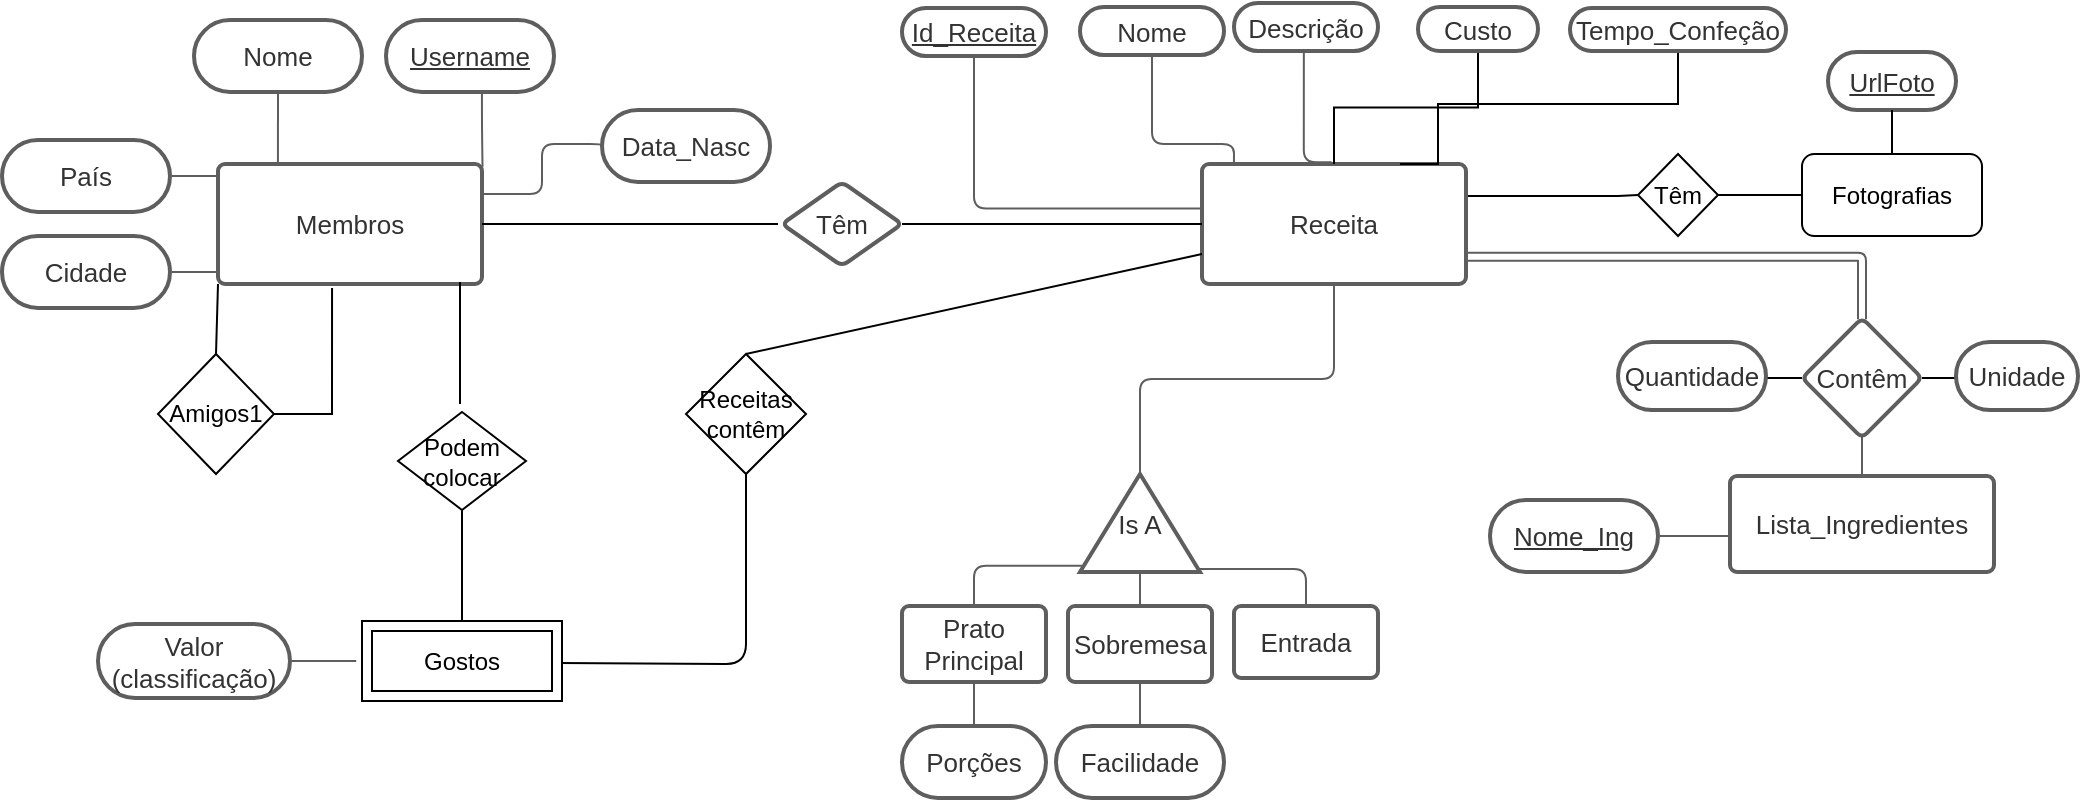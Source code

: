 <mxfile version="14.1.8" type="device"><diagram id="C5RBs43oDa-KdzZeNtuy" name="Page-1"><mxGraphModel dx="1422" dy="762" grid="1" gridSize="10" guides="1" tooltips="1" connect="1" arrows="1" fold="1" page="1" pageScale="1" pageWidth="827" pageHeight="1169" math="0" shadow="0"><root><mxCell id="WIyWlLk6GJQsqaUBKTNV-0"/><mxCell id="WIyWlLk6GJQsqaUBKTNV-1" parent="WIyWlLk6GJQsqaUBKTNV-0"/><UserObject label="Membros" lucidchartObjectId="H7A230vpNL7R" id="q5nY3KHBXMPZTtDsTJ9q-0"><mxCell style="html=1;overflow=block;blockSpacing=1;whiteSpace=wrap;;whiteSpace=wrap;fontSize=13;fontColor=#333333;spacing=7;strokeColor=#5e5e5e;strokeOpacity=100;rounded=1;absoluteArcSize=1;arcSize=7;strokeWidth=2;" parent="WIyWlLk6GJQsqaUBKTNV-1" vertex="1"><mxGeometry x="180" y="180" width="132" height="60" as="geometry"/></mxCell></UserObject><UserObject label="Nome" lucidchartObjectId="68A2oowhOqAQ" id="q5nY3KHBXMPZTtDsTJ9q-1"><mxCell style="html=1;overflow=block;blockSpacing=1;whiteSpace=wrap;rounded=1;arcSize=50;whiteSpace=wrap;fontSize=13;fontColor=#333333;spacing=3;strokeColor=#5e5e5e;strokeOpacity=100;strokeWidth=2;" parent="WIyWlLk6GJQsqaUBKTNV-1" vertex="1"><mxGeometry x="168" y="108" width="84" height="36" as="geometry"/></mxCell></UserObject><UserObject label="Username" lucidchartObjectId="l9A2BwObGvJd" id="q5nY3KHBXMPZTtDsTJ9q-2"><mxCell style="html=1;overflow=block;blockSpacing=1;whiteSpace=wrap;rounded=1;arcSize=50;whiteSpace=wrap;fontSize=13;fontColor=#333333;fontStyle=4;spacing=3;strokeColor=#5e5e5e;strokeOpacity=100;strokeWidth=2;" parent="WIyWlLk6GJQsqaUBKTNV-1" vertex="1"><mxGeometry x="264" y="108" width="84" height="36" as="geometry"/></mxCell></UserObject><UserObject label="País" lucidchartObjectId="P9A2g9f5NVm2" id="q5nY3KHBXMPZTtDsTJ9q-3"><mxCell style="html=1;overflow=block;blockSpacing=1;whiteSpace=wrap;rounded=1;arcSize=50;whiteSpace=wrap;fontSize=13;fontColor=#333333;spacing=3;strokeColor=#5e5e5e;strokeOpacity=100;strokeWidth=2;" parent="WIyWlLk6GJQsqaUBKTNV-1" vertex="1"><mxGeometry x="72" y="168" width="84" height="36" as="geometry"/></mxCell></UserObject><UserObject label="Cidade" lucidchartObjectId="99A2nJl70RVG" id="q5nY3KHBXMPZTtDsTJ9q-4"><mxCell style="html=1;overflow=block;blockSpacing=1;whiteSpace=wrap;rounded=1;arcSize=50;whiteSpace=wrap;fontSize=13;fontColor=#333333;spacing=3;strokeColor=#5e5e5e;strokeOpacity=100;strokeWidth=2;" parent="WIyWlLk6GJQsqaUBKTNV-1" vertex="1"><mxGeometry x="72" y="216" width="84" height="36" as="geometry"/></mxCell></UserObject><UserObject label="Data_Nasc" lucidchartObjectId="a-A2xQCE9tm_" id="q5nY3KHBXMPZTtDsTJ9q-5"><mxCell style="html=1;overflow=block;blockSpacing=1;whiteSpace=wrap;rounded=1;arcSize=50;whiteSpace=wrap;fontSize=13;fontColor=#333333;spacing=3;strokeColor=#5e5e5e;strokeOpacity=100;strokeWidth=2;" parent="WIyWlLk6GJQsqaUBKTNV-1" vertex="1"><mxGeometry x="372" y="153" width="84" height="36" as="geometry"/></mxCell></UserObject><UserObject label="" lucidchartObjectId="3-A2reYjYo4p" id="q5nY3KHBXMPZTtDsTJ9q-6"><mxCell style="html=1;jettySize=18;whiteSpace=wrap;fontSize=11;strokeColor=#5E5E5E;rounded=1;arcSize=12;edgeStyle=orthogonalEdgeStyle;startArrow=none;;endArrow=none;;exitX=0.5;exitY=1.025;exitPerimeter=0;entryX=0.227;entryY=-0.015;entryPerimeter=0;" parent="WIyWlLk6GJQsqaUBKTNV-1" source="q5nY3KHBXMPZTtDsTJ9q-1" target="q5nY3KHBXMPZTtDsTJ9q-0" edge="1"><mxGeometry width="100" height="100" relative="1" as="geometry"><Array as="points"/></mxGeometry></mxCell></UserObject><UserObject label="" lucidchartObjectId="r_A2YPsEmt2M" id="q5nY3KHBXMPZTtDsTJ9q-7"><mxCell style="html=1;jettySize=18;whiteSpace=wrap;fontSize=11;strokeColor=#5E5E5E;rounded=1;arcSize=12;edgeStyle=orthogonalEdgeStyle;startArrow=none;;endArrow=none;;exitX=1;exitY=0.25;entryX=0;entryY=0.5;exitDx=0;exitDy=0;entryDx=0;entryDy=0;" parent="WIyWlLk6GJQsqaUBKTNV-1" source="q5nY3KHBXMPZTtDsTJ9q-0" target="q5nY3KHBXMPZTtDsTJ9q-5" edge="1"><mxGeometry width="100" height="100" relative="1" as="geometry"><Array as="points"><mxPoint x="342" y="195"/><mxPoint x="342" y="170"/></Array></mxGeometry></mxCell></UserObject><UserObject label="" lucidchartObjectId="x_A2tCGFNN8_" id="q5nY3KHBXMPZTtDsTJ9q-8"><mxCell style="html=1;jettySize=18;whiteSpace=wrap;fontSize=11;strokeColor=#5E5E5E;rounded=1;arcSize=12;edgeStyle=orthogonalEdgeStyle;startArrow=none;;endArrow=none;;exitX=0.571;exitY=1.025;exitPerimeter=0;entryX=1.002;entryY=0.022;entryPerimeter=0;" parent="WIyWlLk6GJQsqaUBKTNV-1" source="q5nY3KHBXMPZTtDsTJ9q-2" target="q5nY3KHBXMPZTtDsTJ9q-0" edge="1"><mxGeometry width="100" height="100" relative="1" as="geometry"><Array as="points"><mxPoint x="312" y="162"/><mxPoint x="312" y="162"/></Array></mxGeometry></mxCell></UserObject><UserObject label="" lucidchartObjectId="h.A2ZDxuGpZz" id="q5nY3KHBXMPZTtDsTJ9q-9"><mxCell style="html=1;jettySize=18;whiteSpace=wrap;fontSize=11;strokeColor=#5E5E5E;rounded=1;arcSize=12;edgeStyle=orthogonalEdgeStyle;startArrow=none;;endArrow=none;;exitX=1.011;exitY=0.5;exitPerimeter=0;entryX=-0.007;entryY=0.1;entryPerimeter=0;" parent="WIyWlLk6GJQsqaUBKTNV-1" source="q5nY3KHBXMPZTtDsTJ9q-3" target="q5nY3KHBXMPZTtDsTJ9q-0" edge="1"><mxGeometry width="100" height="100" relative="1" as="geometry"><Array as="points"/></mxGeometry></mxCell></UserObject><UserObject label="" lucidchartObjectId="Z.A28xC21mWN" id="q5nY3KHBXMPZTtDsTJ9q-10"><mxCell style="html=1;jettySize=18;whiteSpace=wrap;fontSize=11;strokeColor=#5E5E5E;rounded=1;arcSize=12;edgeStyle=orthogonalEdgeStyle;startArrow=none;;endArrow=none;;exitX=1.011;exitY=0.5;exitPerimeter=0;entryX=-0.007;entryY=0.9;entryPerimeter=0;" parent="WIyWlLk6GJQsqaUBKTNV-1" source="q5nY3KHBXMPZTtDsTJ9q-4" target="q5nY3KHBXMPZTtDsTJ9q-0" edge="1"><mxGeometry width="100" height="100" relative="1" as="geometry"><Array as="points"/></mxGeometry></mxCell></UserObject><mxCell id="xann7SX-7hmzy1ZWdY9o-10" style="edgeStyle=orthogonalEdgeStyle;rounded=0;orthogonalLoop=1;jettySize=auto;html=1;exitX=1;exitY=0.25;exitDx=0;exitDy=0;entryX=0;entryY=0.5;entryDx=0;entryDy=0;endArrow=none;endFill=0;" parent="WIyWlLk6GJQsqaUBKTNV-1" source="q5nY3KHBXMPZTtDsTJ9q-11" target="xann7SX-7hmzy1ZWdY9o-8" edge="1"><mxGeometry relative="1" as="geometry"><Array as="points"><mxPoint x="880" y="196"/><mxPoint x="880" y="196"/></Array></mxGeometry></mxCell><UserObject label="Receita" lucidchartObjectId="GaB2tWC1546p" id="q5nY3KHBXMPZTtDsTJ9q-11"><mxCell style="html=1;overflow=block;blockSpacing=1;whiteSpace=wrap;;whiteSpace=wrap;fontSize=13;fontColor=#333333;spacing=7;strokeColor=#5e5e5e;strokeOpacity=100;rounded=1;absoluteArcSize=1;arcSize=7;strokeWidth=2;" parent="WIyWlLk6GJQsqaUBKTNV-1" vertex="1"><mxGeometry x="672" y="180" width="132" height="60" as="geometry"/></mxCell></UserObject><UserObject label="Nome" lucidchartObjectId="QaB2vFoEgtDt" id="q5nY3KHBXMPZTtDsTJ9q-12"><mxCell style="html=1;overflow=block;blockSpacing=1;whiteSpace=wrap;rounded=1;arcSize=50;whiteSpace=wrap;fontSize=13;fontColor=#333333;spacing=3;strokeColor=#5e5e5e;strokeOpacity=100;strokeWidth=2;" parent="WIyWlLk6GJQsqaUBKTNV-1" vertex="1"><mxGeometry x="611" y="101.5" width="72" height="24" as="geometry"/></mxCell></UserObject><UserObject label="" lucidchartObjectId="2aB2NqesXZ9S" id="q5nY3KHBXMPZTtDsTJ9q-13"><mxCell style="html=1;jettySize=18;whiteSpace=wrap;fontSize=11;strokeColor=#5E5E5E;rounded=1;arcSize=12;edgeStyle=orthogonalEdgeStyle;startArrow=none;;endArrow=none;;exitX=0.5;exitY=1.038;exitPerimeter=0;entryX=0.121;entryY=-0.015;entryPerimeter=0;" parent="WIyWlLk6GJQsqaUBKTNV-1" source="q5nY3KHBXMPZTtDsTJ9q-12" target="q5nY3KHBXMPZTtDsTJ9q-11" edge="1"><mxGeometry width="100" height="100" relative="1" as="geometry"><Array as="points"><mxPoint x="647" y="170"/><mxPoint x="688" y="170"/></Array></mxGeometry></mxCell></UserObject><UserObject label="Descrição" lucidchartObjectId="RcB2.QGlm2eS" id="q5nY3KHBXMPZTtDsTJ9q-15"><mxCell style="html=1;overflow=block;blockSpacing=1;whiteSpace=wrap;rounded=1;arcSize=50;whiteSpace=wrap;fontSize=13;fontColor=#333333;spacing=3;strokeColor=#5e5e5e;strokeOpacity=100;strokeWidth=2;" parent="WIyWlLk6GJQsqaUBKTNV-1" vertex="1"><mxGeometry x="688" y="99.5" width="72" height="24" as="geometry"/></mxCell></UserObject><UserObject label="" lucidchartObjectId="6cB2wbSh96_u" id="q5nY3KHBXMPZTtDsTJ9q-17"><mxCell style="html=1;jettySize=18;whiteSpace=wrap;fontSize=11;strokeColor=#5E5E5E;rounded=1;arcSize=12;edgeStyle=orthogonalEdgeStyle;startArrow=none;;endArrow=none;;exitX=0.491;exitY=-0.015;exitPerimeter=0;entryX=0.485;entryY=1.038;entryPerimeter=0;" parent="WIyWlLk6GJQsqaUBKTNV-1" source="q5nY3KHBXMPZTtDsTJ9q-11" target="q5nY3KHBXMPZTtDsTJ9q-15" edge="1"><mxGeometry width="100" height="100" relative="1" as="geometry"><Array as="points"><mxPoint x="723" y="179"/></Array></mxGeometry></mxCell></UserObject><UserObject label="Valor (classificação)" lucidchartObjectId="phB2~hP3fQjZ" id="q5nY3KHBXMPZTtDsTJ9q-19"><mxCell style="html=1;overflow=block;blockSpacing=1;whiteSpace=wrap;rounded=1;arcSize=50;whiteSpace=wrap;fontSize=13;fontColor=#333333;spacing=3;strokeColor=#5e5e5e;strokeOpacity=100;strokeWidth=2;" parent="WIyWlLk6GJQsqaUBKTNV-1" vertex="1"><mxGeometry x="120" y="410" width="96" height="37" as="geometry"/></mxCell></UserObject><UserObject label="" lucidchartObjectId="ZhB2.Yoks3xk" id="q5nY3KHBXMPZTtDsTJ9q-20"><mxCell style="html=1;jettySize=18;whiteSpace=wrap;fontSize=11;strokeColor=#5E5E5E;rounded=1;arcSize=12;edgeStyle=orthogonalEdgeStyle;startArrow=none;;endArrow=none;;exitX=1.009;exitY=0.5;exitPerimeter=0;entryX=-0.009;entryY=0.492;entryPerimeter=0;" parent="WIyWlLk6GJQsqaUBKTNV-1" source="q5nY3KHBXMPZTtDsTJ9q-19" edge="1"><mxGeometry width="100" height="100" relative="1" as="geometry"><Array as="points"/><mxPoint x="249.1" y="429.172" as="targetPoint"/></mxGeometry></mxCell></UserObject><mxCell id="JH2HZzN7OjNGBRtsInqy-4" style="edgeStyle=orthogonalEdgeStyle;rounded=0;orthogonalLoop=1;jettySize=auto;html=1;exitX=0;exitY=0.5;exitDx=0;exitDy=0;entryX=1;entryY=0.5;entryDx=0;entryDy=0;endArrow=none;endFill=0;" parent="WIyWlLk6GJQsqaUBKTNV-1" source="q5nY3KHBXMPZTtDsTJ9q-21" target="q5nY3KHBXMPZTtDsTJ9q-25" edge="1"><mxGeometry relative="1" as="geometry"/></mxCell><mxCell id="JH2HZzN7OjNGBRtsInqy-6" style="edgeStyle=orthogonalEdgeStyle;rounded=0;orthogonalLoop=1;jettySize=auto;html=1;exitX=1;exitY=0.5;exitDx=0;exitDy=0;entryX=0;entryY=0.5;entryDx=0;entryDy=0;endArrow=none;endFill=0;" parent="WIyWlLk6GJQsqaUBKTNV-1" source="q5nY3KHBXMPZTtDsTJ9q-21" target="q5nY3KHBXMPZTtDsTJ9q-26" edge="1"><mxGeometry relative="1" as="geometry"/></mxCell><UserObject label="Contêm" lucidchartObjectId="-yB2sKJ.5OZw" id="q5nY3KHBXMPZTtDsTJ9q-21"><mxCell style="html=1;overflow=block;blockSpacing=1;whiteSpace=wrap;rhombus;whiteSpace=wrap;fontSize=13;fontColor=#333333;spacing=3;strokeColor=#5e5e5e;strokeOpacity=100;rounded=1;absoluteArcSize=1;arcSize=7;strokeWidth=2;" parent="WIyWlLk6GJQsqaUBKTNV-1" vertex="1"><mxGeometry x="972" y="257" width="60" height="60" as="geometry"/></mxCell></UserObject><UserObject label="Lista_Ingredientes" lucidchartObjectId="UzB204jsS9sG" id="q5nY3KHBXMPZTtDsTJ9q-22"><mxCell style="html=1;overflow=block;blockSpacing=1;whiteSpace=wrap;;whiteSpace=wrap;fontSize=13;fontColor=#333333;spacing=7;strokeColor=#5e5e5e;strokeOpacity=100;rounded=1;absoluteArcSize=1;arcSize=7;strokeWidth=2;" parent="WIyWlLk6GJQsqaUBKTNV-1" vertex="1"><mxGeometry x="936" y="336" width="132" height="48" as="geometry"/></mxCell></UserObject><UserObject label="" lucidchartObjectId="CAB2t5RB5_4H" id="q5nY3KHBXMPZTtDsTJ9q-23"><mxCell style="html=1;jettySize=18;whiteSpace=wrap;fontSize=11;strokeColor=#5E5E5E;rounded=1;arcSize=12;edgeStyle=orthogonalEdgeStyle;startArrow=none;;endArrow=none;;exitX=0.5;exitY=0.99;exitPerimeter=0;entryX=0.5;entryY=-0.019;entryPerimeter=0;" parent="WIyWlLk6GJQsqaUBKTNV-1" source="q5nY3KHBXMPZTtDsTJ9q-21" target="q5nY3KHBXMPZTtDsTJ9q-22" edge="1"><mxGeometry width="100" height="100" relative="1" as="geometry"><Array as="points"/></mxGeometry></mxCell></UserObject><UserObject label="Nome_Ing" lucidchartObjectId="oBB2qim2mi3-" id="q5nY3KHBXMPZTtDsTJ9q-24"><mxCell style="html=1;overflow=block;blockSpacing=1;whiteSpace=wrap;rounded=1;arcSize=50;whiteSpace=wrap;fontSize=13;fontColor=#333333;spacing=3;strokeColor=#5e5e5e;strokeOpacity=100;strokeWidth=2;fontStyle=4" parent="WIyWlLk6GJQsqaUBKTNV-1" vertex="1"><mxGeometry x="816" y="348" width="84" height="36" as="geometry"/></mxCell></UserObject><UserObject label="Quantidade" lucidchartObjectId="RBB2CilEqRJY" id="q5nY3KHBXMPZTtDsTJ9q-25"><mxCell style="html=1;overflow=block;blockSpacing=1;whiteSpace=wrap;rounded=1;arcSize=50;whiteSpace=wrap;fontSize=13;fontColor=#333333;spacing=3;strokeColor=#5e5e5e;strokeOpacity=100;strokeWidth=2;" parent="WIyWlLk6GJQsqaUBKTNV-1" vertex="1"><mxGeometry x="880" y="269" width="74" height="34" as="geometry"/></mxCell></UserObject><UserObject label="Unidade" lucidchartObjectId="VBB2SuT-NsZG" id="q5nY3KHBXMPZTtDsTJ9q-26"><mxCell style="html=1;overflow=block;blockSpacing=1;whiteSpace=wrap;rounded=1;arcSize=50;whiteSpace=wrap;fontSize=13;fontColor=#333333;spacing=3;strokeColor=#5e5e5e;strokeOpacity=100;strokeWidth=2;" parent="WIyWlLk6GJQsqaUBKTNV-1" vertex="1"><mxGeometry x="1049" y="269" width="61" height="34" as="geometry"/></mxCell></UserObject><UserObject label="" lucidchartObjectId="zCB2VnOk74ZM" id="q5nY3KHBXMPZTtDsTJ9q-29"><mxCell style="html=1;jettySize=18;whiteSpace=wrap;fontSize=11;strokeColor=#5E5E5E;rounded=1;arcSize=12;edgeStyle=orthogonalEdgeStyle;startArrow=none;;endArrow=none;;exitX=1.011;exitY=0.5;exitPerimeter=0;entryX=-0.007;entryY=0.625;entryPerimeter=0;" parent="WIyWlLk6GJQsqaUBKTNV-1" source="q5nY3KHBXMPZTtDsTJ9q-24" target="q5nY3KHBXMPZTtDsTJ9q-22" edge="1"><mxGeometry width="100" height="100" relative="1" as="geometry"><Array as="points"/></mxGeometry></mxCell></UserObject><UserObject label="" lucidchartObjectId="RDB2.E1GaoQw" id="q5nY3KHBXMPZTtDsTJ9q-30"><mxCell style="html=1;jettySize=18;whiteSpace=wrap;fontSize=11;strokeColor=#5E5E5E;rounded=1;arcSize=12;edgeStyle=orthogonalEdgeStyle;startArrow=none;;endArrow=none;;exitX=1.007;exitY=0.773;exitPerimeter=0;entryX=0.5;entryY=0.01;entryPerimeter=0;shape=link;" parent="WIyWlLk6GJQsqaUBKTNV-1" source="q5nY3KHBXMPZTtDsTJ9q-11" target="q5nY3KHBXMPZTtDsTJ9q-21" edge="1"><mxGeometry width="100" height="100" relative="1" as="geometry"><Array as="points"/></mxGeometry></mxCell></UserObject><UserObject label="Is A" lucidchartObjectId="fJB24nacb~u7" id="q5nY3KHBXMPZTtDsTJ9q-31"><mxCell style="html=1;overflow=block;blockSpacing=1;whiteSpace=wrap;shape=mxgraph.basic.acute_triangle;dx=0.5;anchorPointDirection=0;whiteSpace=wrap;fontSize=13;fontColor=#333333;spacing=3;strokeColor=#5e5e5e;strokeOpacity=100;rounded=1;absoluteArcSize=1;arcSize=7;strokeWidth=2;" parent="WIyWlLk6GJQsqaUBKTNV-1" vertex="1"><mxGeometry x="611" y="335" width="60" height="49" as="geometry"/></mxCell></UserObject><UserObject label="Prato Principal" lucidchartObjectId="KNB2B58fdL19" id="q5nY3KHBXMPZTtDsTJ9q-32"><mxCell style="html=1;overflow=block;blockSpacing=1;whiteSpace=wrap;;whiteSpace=wrap;fontSize=13;fontColor=#333333;spacing=3;strokeColor=#5e5e5e;strokeOpacity=100;rounded=1;absoluteArcSize=1;arcSize=7;strokeWidth=2;" parent="WIyWlLk6GJQsqaUBKTNV-1" vertex="1"><mxGeometry x="522" y="401" width="72" height="38" as="geometry"/></mxCell></UserObject><UserObject label="Sobremesa" lucidchartObjectId="6NB2uz8tGvM0" id="q5nY3KHBXMPZTtDsTJ9q-33"><mxCell style="html=1;overflow=block;blockSpacing=1;whiteSpace=wrap;;whiteSpace=wrap;fontSize=13;fontColor=#333333;spacing=3;strokeColor=#5e5e5e;strokeOpacity=100;rounded=1;absoluteArcSize=1;arcSize=7;strokeWidth=2;" parent="WIyWlLk6GJQsqaUBKTNV-1" vertex="1"><mxGeometry x="605" y="401" width="72" height="38" as="geometry"/></mxCell></UserObject><UserObject label="Entrada" lucidchartObjectId="cOB2~5zT~J6N" id="q5nY3KHBXMPZTtDsTJ9q-34"><mxCell style="html=1;overflow=block;blockSpacing=1;whiteSpace=wrap;;whiteSpace=wrap;fontSize=13;fontColor=#333333;spacing=3;strokeColor=#5e5e5e;strokeOpacity=100;rounded=1;absoluteArcSize=1;arcSize=7;strokeWidth=2;" parent="WIyWlLk6GJQsqaUBKTNV-1" vertex="1"><mxGeometry x="688" y="401" width="72" height="36" as="geometry"/></mxCell></UserObject><UserObject label="" lucidchartObjectId="JOB2Hj2CQwL-" id="q5nY3KHBXMPZTtDsTJ9q-35"><mxCell style="html=1;jettySize=18;whiteSpace=wrap;fontSize=11;strokeColor=#5E5E5E;rounded=1;arcSize=12;edgeStyle=orthogonalEdgeStyle;startArrow=none;;endArrow=none;;exitX=0.5;exitY=-0.024;exitPerimeter=0;entryX=0.016;entryY=0.936;entryPerimeter=0;" parent="WIyWlLk6GJQsqaUBKTNV-1" source="q5nY3KHBXMPZTtDsTJ9q-32" target="q5nY3KHBXMPZTtDsTJ9q-31" edge="1"><mxGeometry width="100" height="100" relative="1" as="geometry"><Array as="points"/></mxGeometry></mxCell></UserObject><UserObject label="" lucidchartObjectId="VOB2cfwSyVPw" id="q5nY3KHBXMPZTtDsTJ9q-36"><mxCell style="html=1;jettySize=18;whiteSpace=wrap;fontSize=11;strokeColor=#5E5E5E;rounded=1;arcSize=12;edgeStyle=orthogonalEdgeStyle;startArrow=none;;endArrow=none;;exitX=0.5;exitY=1.018;exitPerimeter=0;entryX=0.5;entryY=-0.024;entryPerimeter=0;" parent="WIyWlLk6GJQsqaUBKTNV-1" source="q5nY3KHBXMPZTtDsTJ9q-31" target="q5nY3KHBXMPZTtDsTJ9q-33" edge="1"><mxGeometry width="100" height="100" relative="1" as="geometry"><Array as="points"/></mxGeometry></mxCell></UserObject><UserObject label="" lucidchartObjectId="zPB2PEKu~9ZK" id="q5nY3KHBXMPZTtDsTJ9q-37"><mxCell style="html=1;jettySize=18;whiteSpace=wrap;fontSize=11;strokeColor=#5E5E5E;rounded=1;arcSize=12;edgeStyle=orthogonalEdgeStyle;startArrow=none;;endArrow=none;;exitX=0.989;exitY=0.969;exitPerimeter=0;entryX=0.5;entryY=-0.025;entryPerimeter=0;" parent="WIyWlLk6GJQsqaUBKTNV-1" source="q5nY3KHBXMPZTtDsTJ9q-31" target="q5nY3KHBXMPZTtDsTJ9q-34" edge="1"><mxGeometry width="100" height="100" relative="1" as="geometry"><Array as="points"/></mxGeometry></mxCell></UserObject><UserObject label="Porções" lucidchartObjectId="rQB2Wx.~MGQ9" id="q5nY3KHBXMPZTtDsTJ9q-38"><mxCell style="html=1;overflow=block;blockSpacing=1;whiteSpace=wrap;rounded=1;arcSize=50;whiteSpace=wrap;fontSize=13;fontColor=#333333;spacing=3;strokeColor=#5e5e5e;strokeOpacity=100;strokeWidth=2;" parent="WIyWlLk6GJQsqaUBKTNV-1" vertex="1"><mxGeometry x="522" y="461" width="72" height="36" as="geometry"/></mxCell></UserObject><UserObject label="" lucidchartObjectId="HQB2-O8ENAAP" id="q5nY3KHBXMPZTtDsTJ9q-39"><mxCell style="html=1;jettySize=18;whiteSpace=wrap;fontSize=11;strokeColor=#5E5E5E;rounded=1;arcSize=12;edgeStyle=orthogonalEdgeStyle;startArrow=none;;endArrow=none;;exitX=0.5;exitY=1.024;exitPerimeter=0;entryX=0.5;entryY=-0.025;entryPerimeter=0;" parent="WIyWlLk6GJQsqaUBKTNV-1" source="q5nY3KHBXMPZTtDsTJ9q-32" target="q5nY3KHBXMPZTtDsTJ9q-38" edge="1"><mxGeometry width="100" height="100" relative="1" as="geometry"><Array as="points"/></mxGeometry></mxCell></UserObject><UserObject label="Facilidade" lucidchartObjectId="1QB2H.9zhfLU" id="q5nY3KHBXMPZTtDsTJ9q-40"><mxCell style="html=1;overflow=block;blockSpacing=1;whiteSpace=wrap;rounded=1;arcSize=50;whiteSpace=wrap;fontSize=13;fontColor=#333333;spacing=3;strokeColor=#5e5e5e;strokeOpacity=100;strokeWidth=2;" parent="WIyWlLk6GJQsqaUBKTNV-1" vertex="1"><mxGeometry x="599" y="461" width="84" height="36" as="geometry"/></mxCell></UserObject><UserObject label="" lucidchartObjectId="gRB2-XNb3ynl" id="q5nY3KHBXMPZTtDsTJ9q-41"><mxCell style="html=1;jettySize=18;whiteSpace=wrap;fontSize=11;strokeColor=#5E5E5E;rounded=1;arcSize=12;edgeStyle=orthogonalEdgeStyle;startArrow=none;;endArrow=none;;exitX=0.5;exitY=1.024;exitPerimeter=0;entryX=0.5;entryY=-0.025;entryPerimeter=0;" parent="WIyWlLk6GJQsqaUBKTNV-1" source="q5nY3KHBXMPZTtDsTJ9q-33" target="q5nY3KHBXMPZTtDsTJ9q-40" edge="1"><mxGeometry width="100" height="100" relative="1" as="geometry"><Array as="points"/></mxGeometry></mxCell></UserObject><UserObject label="" lucidchartObjectId="xWB2.fw4y1zP" id="q5nY3KHBXMPZTtDsTJ9q-45"><mxCell style="html=1;jettySize=18;whiteSpace=wrap;fontSize=11;strokeColor=#5E5E5E;rounded=1;arcSize=12;edgeStyle=orthogonalEdgeStyle;startArrow=none;;endArrow=none;;entryX=0.5;entryY=0.021;entryPerimeter=0;exitX=0.5;exitY=1;exitDx=0;exitDy=0;" parent="WIyWlLk6GJQsqaUBKTNV-1" source="q5nY3KHBXMPZTtDsTJ9q-11" target="q5nY3KHBXMPZTtDsTJ9q-31" edge="1"><mxGeometry width="100" height="100" relative="1" as="geometry"><Array as="points"/><mxPoint x="641" y="220" as="sourcePoint"/></mxGeometry></mxCell></UserObject><UserObject label="Id_Receita" lucidchartObjectId="E2B2kbY37SP2" id="q5nY3KHBXMPZTtDsTJ9q-53"><mxCell style="html=1;overflow=block;blockSpacing=1;whiteSpace=wrap;rounded=1;arcSize=50;whiteSpace=wrap;fontSize=13;fontColor=#333333;fontStyle=4;spacing=3;strokeColor=#5e5e5e;strokeOpacity=100;strokeWidth=2;" parent="WIyWlLk6GJQsqaUBKTNV-1" vertex="1"><mxGeometry x="522" y="102" width="72" height="24" as="geometry"/></mxCell></UserObject><UserObject label="" lucidchartObjectId="w3B25V-RSdMY" id="q5nY3KHBXMPZTtDsTJ9q-54"><mxCell style="html=1;jettySize=18;whiteSpace=wrap;fontSize=11;strokeColor=#5E5E5E;rounded=1;arcSize=12;edgeStyle=orthogonalEdgeStyle;startArrow=none;;endArrow=none;;exitX=0.5;exitY=1.038;exitPerimeter=0;entryX=-0.007;entryY=0.37;entryPerimeter=0;" parent="WIyWlLk6GJQsqaUBKTNV-1" source="q5nY3KHBXMPZTtDsTJ9q-53" target="q5nY3KHBXMPZTtDsTJ9q-11" edge="1"><mxGeometry width="100" height="100" relative="1" as="geometry"><Array as="points"><mxPoint x="558" y="202"/></Array></mxGeometry></mxCell></UserObject><UserObject label="Têm" lucidchartObjectId="G9B2X7sigMc." id="q5nY3KHBXMPZTtDsTJ9q-59"><mxCell style="html=1;overflow=block;blockSpacing=1;whiteSpace=wrap;rhombus;whiteSpace=wrap;fontSize=13;fontColor=#333333;spacing=3;strokeColor=#5e5e5e;strokeOpacity=100;rounded=1;absoluteArcSize=1;arcSize=7;strokeWidth=2;" parent="WIyWlLk6GJQsqaUBKTNV-1" vertex="1"><mxGeometry x="462" y="189" width="60" height="42" as="geometry"/></mxCell></UserObject><mxCell id="q5nY3KHBXMPZTtDsTJ9q-60" value="" style="endArrow=none;html=1;exitX=1;exitY=0.5;exitDx=0;exitDy=0;" parent="WIyWlLk6GJQsqaUBKTNV-1" source="q5nY3KHBXMPZTtDsTJ9q-0" edge="1"><mxGeometry width="50" height="50" relative="1" as="geometry"><mxPoint x="390" y="420" as="sourcePoint"/><mxPoint x="460" y="210" as="targetPoint"/></mxGeometry></mxCell><mxCell id="q5nY3KHBXMPZTtDsTJ9q-61" value="" style="endArrow=none;html=1;strokeColor=#000000;entryX=0;entryY=0.5;entryDx=0;entryDy=0;exitX=1;exitY=0.5;exitDx=0;exitDy=0;" parent="WIyWlLk6GJQsqaUBKTNV-1" source="q5nY3KHBXMPZTtDsTJ9q-59" target="q5nY3KHBXMPZTtDsTJ9q-11" edge="1"><mxGeometry width="50" height="50" relative="1" as="geometry"><mxPoint x="510" y="330" as="sourcePoint"/><mxPoint x="560" y="280" as="targetPoint"/></mxGeometry></mxCell><mxCell id="q5nY3KHBXMPZTtDsTJ9q-63" value="Podem colocar" style="rhombus;whiteSpace=wrap;html=1;" parent="WIyWlLk6GJQsqaUBKTNV-1" vertex="1"><mxGeometry x="270" y="304" width="64" height="49" as="geometry"/></mxCell><mxCell id="q5nY3KHBXMPZTtDsTJ9q-64" value="" style="endArrow=none;html=1;strokeColor=#000000;" parent="WIyWlLk6GJQsqaUBKTNV-1" edge="1"><mxGeometry width="50" height="50" relative="1" as="geometry"><mxPoint x="301" y="300" as="sourcePoint"/><mxPoint x="301" y="239" as="targetPoint"/></mxGeometry></mxCell><mxCell id="JH2HZzN7OjNGBRtsInqy-2" style="edgeStyle=orthogonalEdgeStyle;rounded=0;orthogonalLoop=1;jettySize=auto;html=1;exitX=1;exitY=0.5;exitDx=0;exitDy=0;entryX=0.432;entryY=1.033;entryDx=0;entryDy=0;entryPerimeter=0;endArrow=none;endFill=0;" parent="WIyWlLk6GJQsqaUBKTNV-1" source="q5nY3KHBXMPZTtDsTJ9q-68" target="q5nY3KHBXMPZTtDsTJ9q-0" edge="1"><mxGeometry relative="1" as="geometry"/></mxCell><mxCell id="q5nY3KHBXMPZTtDsTJ9q-68" value="Amigos1" style="rhombus;whiteSpace=wrap;html=1;" parent="WIyWlLk6GJQsqaUBKTNV-1" vertex="1"><mxGeometry x="150" y="275" width="58" height="60" as="geometry"/></mxCell><mxCell id="q5nY3KHBXMPZTtDsTJ9q-69" value="" style="endArrow=none;html=1;strokeColor=#000000;exitX=0.5;exitY=0;exitDx=0;exitDy=0;endFill=0;" parent="WIyWlLk6GJQsqaUBKTNV-1" source="q5nY3KHBXMPZTtDsTJ9q-68" edge="1"><mxGeometry width="50" height="50" relative="1" as="geometry"><mxPoint x="530" y="440" as="sourcePoint"/><mxPoint x="180" y="240" as="targetPoint"/></mxGeometry></mxCell><mxCell id="xann7SX-7hmzy1ZWdY9o-1" value="Fotografias" style="rounded=1;whiteSpace=wrap;html=1;" parent="WIyWlLk6GJQsqaUBKTNV-1" vertex="1"><mxGeometry x="972" y="175" width="90" height="41" as="geometry"/></mxCell><UserObject label="&lt;u&gt;UrlFoto&lt;/u&gt;" lucidchartObjectId="68A2oowhOqAQ" id="xann7SX-7hmzy1ZWdY9o-3"><mxCell style="html=1;overflow=block;blockSpacing=1;whiteSpace=wrap;rounded=1;arcSize=50;whiteSpace=wrap;fontSize=13;fontColor=#333333;spacing=3;strokeColor=#5e5e5e;strokeOpacity=100;strokeWidth=2;" parent="WIyWlLk6GJQsqaUBKTNV-1" vertex="1"><mxGeometry x="985" y="124" width="64" height="29" as="geometry"/></mxCell></UserObject><mxCell id="xann7SX-7hmzy1ZWdY9o-8" value="Têm" style="rhombus;whiteSpace=wrap;html=1;" parent="WIyWlLk6GJQsqaUBKTNV-1" vertex="1"><mxGeometry x="890" y="175" width="40" height="41" as="geometry"/></mxCell><mxCell id="xann7SX-7hmzy1ZWdY9o-11" value="" style="endArrow=none;html=1;exitX=1;exitY=0.5;exitDx=0;exitDy=0;entryX=0;entryY=0.5;entryDx=0;entryDy=0;" parent="WIyWlLk6GJQsqaUBKTNV-1" source="xann7SX-7hmzy1ZWdY9o-8" edge="1" target="xann7SX-7hmzy1ZWdY9o-1"><mxGeometry width="50" height="50" relative="1" as="geometry"><mxPoint x="920" y="190" as="sourcePoint"/><mxPoint x="970" y="160" as="targetPoint"/></mxGeometry></mxCell><mxCell id="JH2HZzN7OjNGBRtsInqy-0" value="" style="endArrow=none;html=1;entryX=0.5;entryY=1;entryDx=0;entryDy=0;exitX=0.5;exitY=0;exitDx=0;exitDy=0;" parent="WIyWlLk6GJQsqaUBKTNV-1" source="xann7SX-7hmzy1ZWdY9o-1" target="xann7SX-7hmzy1ZWdY9o-3" edge="1"><mxGeometry width="50" height="50" relative="1" as="geometry"><mxPoint x="990" y="170" as="sourcePoint"/><mxPoint x="1040" y="120" as="targetPoint"/></mxGeometry></mxCell><mxCell id="TrDzt6M0cgkn1Nf7Nte6-4" value="" style="edgeStyle=orthogonalEdgeStyle;rounded=0;orthogonalLoop=1;jettySize=auto;html=1;entryX=0.75;entryY=0;entryDx=0;entryDy=0;endArrow=none;endFill=0;" edge="1" parent="WIyWlLk6GJQsqaUBKTNV-1" source="TrDzt6M0cgkn1Nf7Nte6-0" target="q5nY3KHBXMPZTtDsTJ9q-11"><mxGeometry relative="1" as="geometry"><Array as="points"><mxPoint x="910" y="150"/><mxPoint x="790" y="150"/><mxPoint x="790" y="180"/></Array></mxGeometry></mxCell><UserObject label="Tempo_Confeção" lucidchartObjectId="mXB2csgrZt7g" id="TrDzt6M0cgkn1Nf7Nte6-0"><mxCell style="html=1;overflow=block;blockSpacing=1;whiteSpace=wrap;rounded=1;arcSize=50;whiteSpace=wrap;fontSize=13;fontColor=#333333;spacing=3;strokeColor=#5e5e5e;strokeOpacity=100;strokeWidth=2;" vertex="1" parent="WIyWlLk6GJQsqaUBKTNV-1"><mxGeometry x="856" y="102" width="108" height="21.5" as="geometry"/></mxCell></UserObject><mxCell id="TrDzt6M0cgkn1Nf7Nte6-3" value="" style="edgeStyle=orthogonalEdgeStyle;rounded=0;orthogonalLoop=1;jettySize=auto;html=1;endArrow=none;endFill=0;" edge="1" parent="WIyWlLk6GJQsqaUBKTNV-1" source="TrDzt6M0cgkn1Nf7Nte6-1" target="q5nY3KHBXMPZTtDsTJ9q-11"><mxGeometry relative="1" as="geometry"/></mxCell><UserObject label="Custo" lucidchartObjectId="UWB27pWbtFbA" id="TrDzt6M0cgkn1Nf7Nte6-1"><mxCell style="html=1;overflow=block;blockSpacing=1;whiteSpace=wrap;rounded=1;arcSize=50;whiteSpace=wrap;fontSize=13;fontColor=#333333;spacing=3;strokeColor=#5e5e5e;strokeOpacity=100;strokeWidth=2;" vertex="1" parent="WIyWlLk6GJQsqaUBKTNV-1"><mxGeometry x="780" y="101.5" width="60" height="22" as="geometry"/></mxCell></UserObject><mxCell id="TrDzt6M0cgkn1Nf7Nte6-7" value="" style="endArrow=none;html=1;entryX=0.5;entryY=1;entryDx=0;entryDy=0;" edge="1" parent="WIyWlLk6GJQsqaUBKTNV-1" target="q5nY3KHBXMPZTtDsTJ9q-63"><mxGeometry width="50" height="50" relative="1" as="geometry"><mxPoint x="302" y="410" as="sourcePoint"/><mxPoint x="330" y="350" as="targetPoint"/></mxGeometry></mxCell><mxCell id="TrDzt6M0cgkn1Nf7Nte6-8" value="Receitas contêm" style="rhombus;whiteSpace=wrap;html=1;" vertex="1" parent="WIyWlLk6GJQsqaUBKTNV-1"><mxGeometry x="414" y="275" width="60" height="60" as="geometry"/></mxCell><mxCell id="TrDzt6M0cgkn1Nf7Nte6-10" value="" style="endArrow=none;html=1;entryX=0.5;entryY=1;entryDx=0;entryDy=0;exitX=1;exitY=0.5;exitDx=0;exitDy=0;" edge="1" parent="WIyWlLk6GJQsqaUBKTNV-1" target="TrDzt6M0cgkn1Nf7Nte6-8"><mxGeometry width="50" height="50" relative="1" as="geometry"><mxPoint x="350" y="429.5" as="sourcePoint"/><mxPoint x="430" y="380" as="targetPoint"/><Array as="points"><mxPoint x="444" y="430"/></Array></mxGeometry></mxCell><mxCell id="TrDzt6M0cgkn1Nf7Nte6-12" value="" style="endArrow=none;html=1;exitX=0.5;exitY=0;exitDx=0;exitDy=0;entryX=0;entryY=0.75;entryDx=0;entryDy=0;" edge="1" parent="WIyWlLk6GJQsqaUBKTNV-1" source="TrDzt6M0cgkn1Nf7Nte6-8" target="q5nY3KHBXMPZTtDsTJ9q-11"><mxGeometry width="50" height="50" relative="1" as="geometry"><mxPoint x="510" y="320" as="sourcePoint"/><mxPoint x="600" y="250" as="targetPoint"/></mxGeometry></mxCell><mxCell id="TrDzt6M0cgkn1Nf7Nte6-16" value="Gostos" style="shape=ext;margin=3;double=1;whiteSpace=wrap;html=1;align=center;" vertex="1" parent="WIyWlLk6GJQsqaUBKTNV-1"><mxGeometry x="252" y="408.5" width="100" height="40" as="geometry"/></mxCell></root></mxGraphModel></diagram></mxfile>